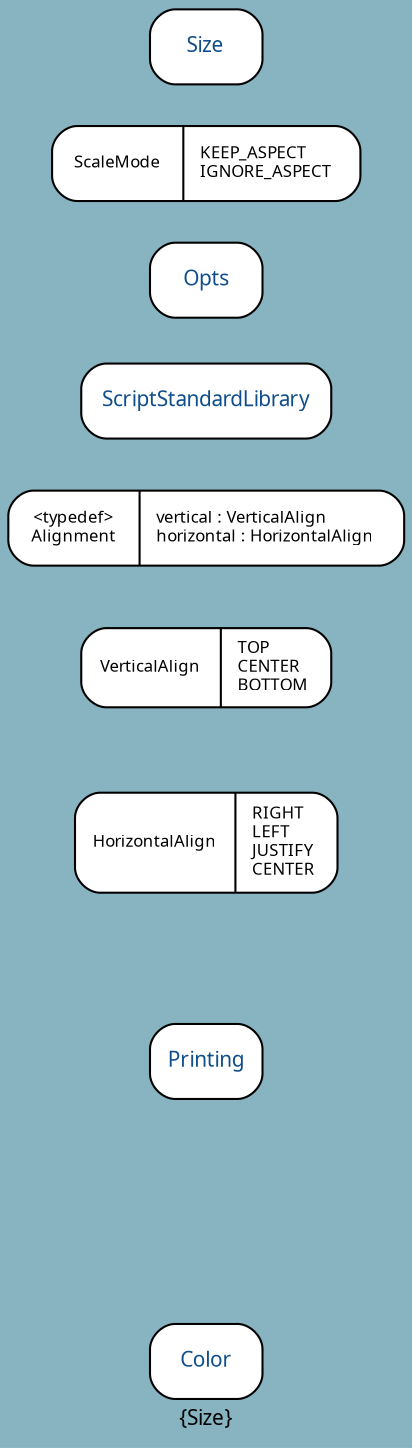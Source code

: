 digraph uml {
	graph [label="Package: haxegui.utils Inheritance", ratio=compress, rankdir=LR, size="24,12", overlap=false, fontname=Sans, fontsize=10, bgcolor="#88B3C1", fontcolor=black];
	node [label="\N", fontname=Sans, fontsize=8, shape=record, color=black, fontcolor=black];
	edge [fontname=Sans, fontsize=8, minlen=3, color=black, fontcolor=black];
	graph [label="{Size}",
		lp="95,10",
		bb="0,0,190,685"];
	"haxegui.utils.Color" [label="{Color}", fontsize=10, fontcolor="#104E8B", style="rounded,filled", fillcolor=white, URL="../types/haxegui/utils/Color.html", tooltip=Color, portPos=e, pos="95,39", rects="68,21,122,57", width="0.75", height="0.50"];
	"haxegui.utils.Printing" [label="{Printing}", fontsize=10, fontcolor="#104E8B", style="rounded,filled", fillcolor=white, URL="../types/haxegui/utils/Printing.html", tooltip=Printing, portPos=e, pos="95,184", rects="68,166,122,202", width="0.75", height="0.50"];
	"haxegui.utils.HorizontalAlign" [label="{HorizontalAlign|RIGHT\lLEFT\lJUSTIFY\lCENTER\l}", style="rounded,filled", fillcolor=white, pos="95,290", rects="32,266,110,314 110,266,159,314", width="1.75", height="0.67"];
	"haxegui.utils.VerticalAlign" [label="{VerticalAlign|TOP\lCENTER\lBOTTOM\l}", style="rounded,filled", fillcolor=white, pos="95,374", rects="35,355,102,393 102,355,155,393", width="1.67", height="0.53"];
	"haxegui.utils.Alignment" [label="{\<typedef\>\nAlignment|vertical : VerticalAlign\lhorizontal : HorizontalAlign\l}", style="rounded,filled", fillcolor=white, pos="95,440", rects="0,422,61,458 61,422,190,458", width="2.64", height="0.50"];
	"haxegui.utils.ScriptStandardLibrary" [label="{ScriptStandardLibrary}", fontsize=10, fontcolor="#104E8B", style="rounded,filled", fillcolor=white, URL="../types/haxegui/utils/ScriptStandardLibrary.html", tooltip=ScriptStandardLibrary, portPos=e, pos="95,500", rects="35,482,155,518", width="1.67", height="0.50"];
	"haxegui.utils.Opts" [label="{Opts}", fontsize=10, fontcolor="#104E8B", style="rounded,filled", fillcolor=white, URL="../types/haxegui/utils/Opts.html", tooltip=Opts, portPos=e, pos="95,557", rects="68,539,122,575", width="0.75", height="0.50"];
	"haxegui.utils.ScaleMode" [label="{ScaleMode|KEEP_ASPECT\lIGNORE_ASPECT\l}", style="rounded,filled", fillcolor=white, pos="95,612", rects="21,594,83,630 83,594,169,630", width="2.06", height="0.50"];
	"haxegui.utils.Size" [label="{Size}", fontsize=10, fontcolor="#104E8B", style="rounded,filled", fillcolor=white, URL="../types/haxegui/utils/Size.html", tooltip=Size, portPos=e, pos="95,667", rects="68,649,122,685", width="0.75", height="0.50"];
}
